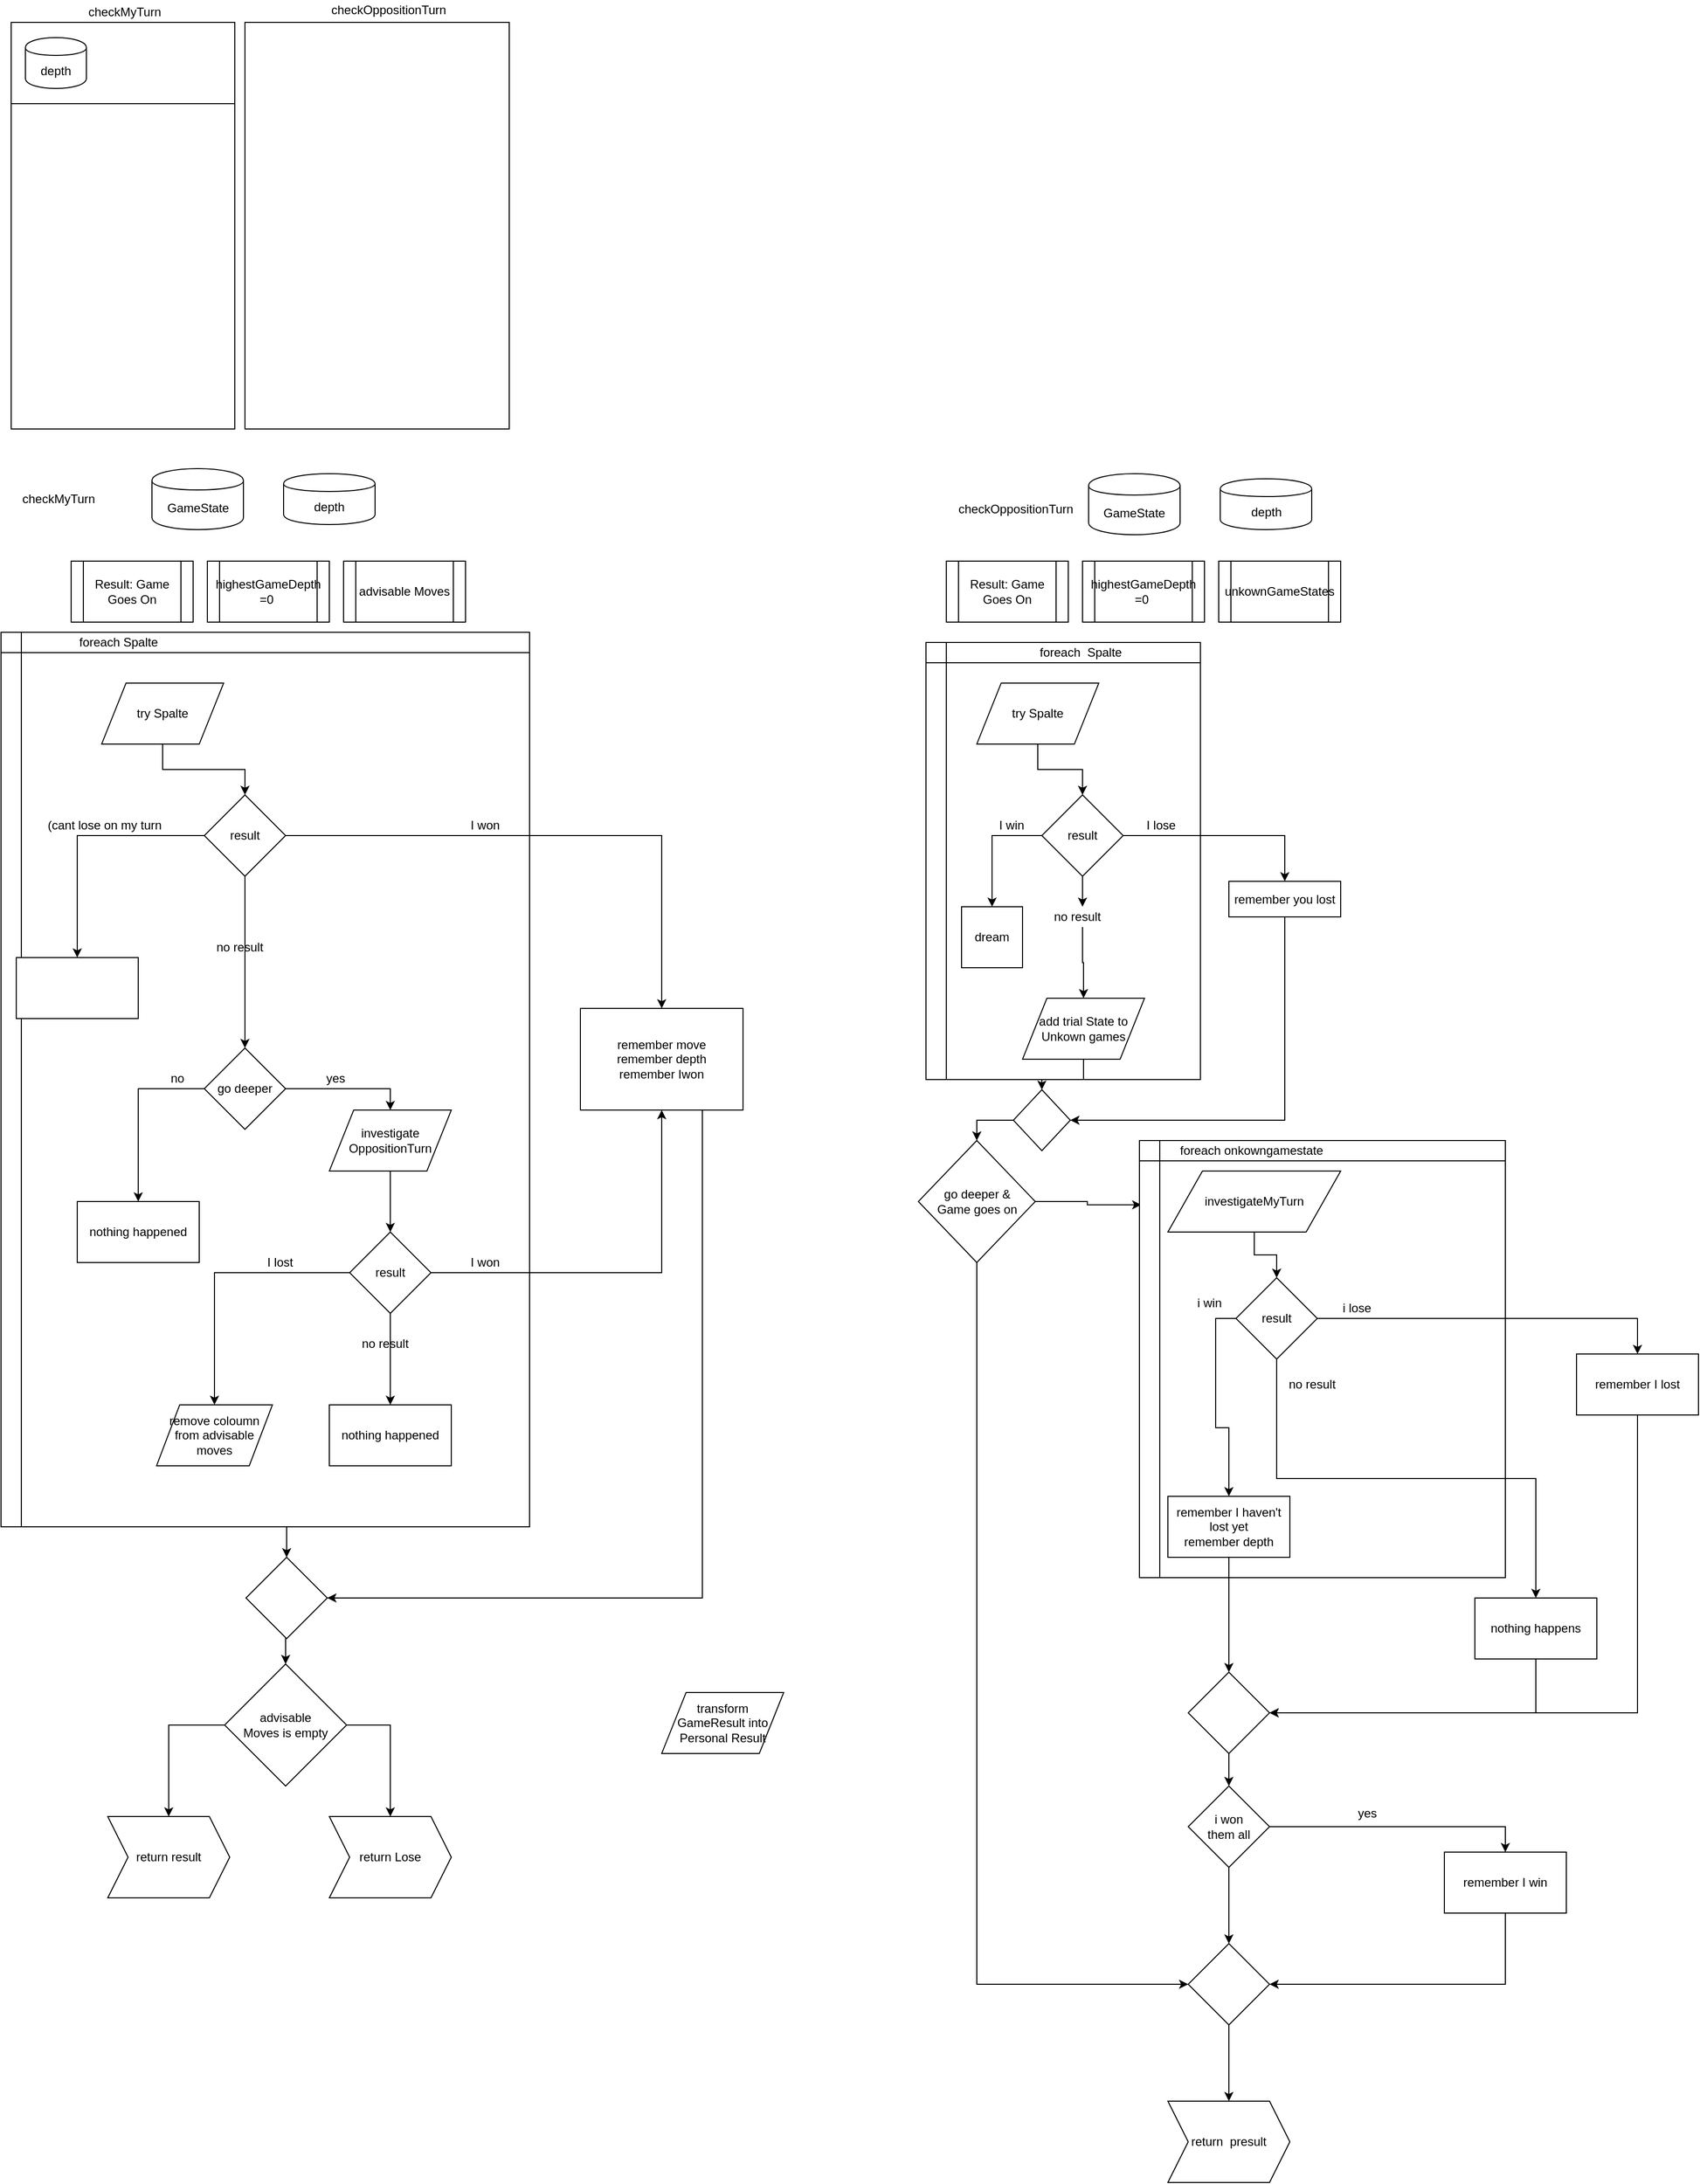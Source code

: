 <mxfile version="11.2.5" type="device" pages="1"><diagram id="gShisZ5ifkWp7L27cDCV" name="Page-1"><mxGraphModel dx="2117" dy="992" grid="1" gridSize="10" guides="1" tooltips="1" connect="1" arrows="1" fold="1" page="1" pageScale="1" pageWidth="827" pageHeight="1169" math="0" shadow="0"><root><mxCell id="0"/><mxCell id="1" parent="0"/><mxCell id="Svdsui_09YcRV4RlgcYX-1" value="" style="rounded=0;whiteSpace=wrap;html=1;" vertex="1" parent="1"><mxGeometry x="30" y="80" width="220" height="400" as="geometry"/></mxCell><mxCell id="Svdsui_09YcRV4RlgcYX-6" value="" style="rounded=0;whiteSpace=wrap;html=1;" vertex="1" parent="1"><mxGeometry x="30" y="80" width="220" height="80" as="geometry"/></mxCell><mxCell id="Svdsui_09YcRV4RlgcYX-2" value="" style="rounded=0;whiteSpace=wrap;html=1;" vertex="1" parent="1"><mxGeometry x="260" y="80" width="260" height="400" as="geometry"/></mxCell><mxCell id="Svdsui_09YcRV4RlgcYX-3" value="checkMyTurn" style="text;html=1;resizable=0;points=[];autosize=1;align=left;verticalAlign=top;spacingTop=-4;" vertex="1" parent="1"><mxGeometry x="104" y="60" width="90" height="20" as="geometry"/></mxCell><mxCell id="Svdsui_09YcRV4RlgcYX-4" value="checkOppositionTurn" style="text;html=1;resizable=0;points=[];autosize=1;align=left;verticalAlign=top;spacingTop=-4;" vertex="1" parent="1"><mxGeometry x="343" y="58" width="130" height="20" as="geometry"/></mxCell><mxCell id="Svdsui_09YcRV4RlgcYX-5" value="depth" style="shape=cylinder;whiteSpace=wrap;html=1;boundedLbl=1;backgroundOutline=1;" vertex="1" parent="1"><mxGeometry x="44" y="95" width="60" height="50" as="geometry"/></mxCell><mxCell id="Svdsui_09YcRV4RlgcYX-7" value="checkOppositionTurn" style="text;html=1;resizable=0;points=[];autosize=1;align=left;verticalAlign=top;spacingTop=-4;" vertex="1" parent="1"><mxGeometry x="960" y="549" width="130" height="20" as="geometry"/></mxCell><mxCell id="Svdsui_09YcRV4RlgcYX-56" style="edgeStyle=orthogonalEdgeStyle;rounded=0;orthogonalLoop=1;jettySize=auto;html=1;exitX=0.5;exitY=1;exitDx=0;exitDy=0;entryX=0.5;entryY=0;entryDx=0;entryDy=0;" edge="1" parent="1" source="Svdsui_09YcRV4RlgcYX-8" target="Svdsui_09YcRV4RlgcYX-55"><mxGeometry relative="1" as="geometry"/></mxCell><mxCell id="Svdsui_09YcRV4RlgcYX-8" value="" style="shape=internalStorage;whiteSpace=wrap;html=1;backgroundOutline=1;" vertex="1" parent="1"><mxGeometry x="20" y="680" width="520" height="880" as="geometry"/></mxCell><mxCell id="Svdsui_09YcRV4RlgcYX-9" value="foreach Spalte" style="text;html=1;resizable=0;points=[];autosize=1;align=left;verticalAlign=top;spacingTop=-4;" vertex="1" parent="1"><mxGeometry x="95" y="680" width="90" height="20" as="geometry"/></mxCell><mxCell id="Svdsui_09YcRV4RlgcYX-11" value="GameState" style="shape=cylinder;whiteSpace=wrap;html=1;boundedLbl=1;backgroundOutline=1;" vertex="1" parent="1"><mxGeometry x="168.5" y="519" width="90" height="60" as="geometry"/></mxCell><mxCell id="Svdsui_09YcRV4RlgcYX-12" value="depth" style="shape=cylinder;whiteSpace=wrap;html=1;boundedLbl=1;backgroundOutline=1;" vertex="1" parent="1"><mxGeometry x="298" y="524" width="90" height="50" as="geometry"/></mxCell><mxCell id="Svdsui_09YcRV4RlgcYX-24" style="edgeStyle=orthogonalEdgeStyle;rounded=0;orthogonalLoop=1;jettySize=auto;html=1;exitX=0.5;exitY=1;exitDx=0;exitDy=0;entryX=0.5;entryY=0;entryDx=0;entryDy=0;" edge="1" parent="1" source="Svdsui_09YcRV4RlgcYX-13" target="Svdsui_09YcRV4RlgcYX-14"><mxGeometry relative="1" as="geometry"/></mxCell><mxCell id="Svdsui_09YcRV4RlgcYX-13" value="try Spalte" style="shape=parallelogram;perimeter=parallelogramPerimeter;whiteSpace=wrap;html=1;" vertex="1" parent="1"><mxGeometry x="119" y="730" width="120" height="60" as="geometry"/></mxCell><mxCell id="Svdsui_09YcRV4RlgcYX-16" style="edgeStyle=orthogonalEdgeStyle;rounded=0;orthogonalLoop=1;jettySize=auto;html=1;exitX=1;exitY=0.5;exitDx=0;exitDy=0;" edge="1" parent="1" source="Svdsui_09YcRV4RlgcYX-14" target="Svdsui_09YcRV4RlgcYX-15"><mxGeometry relative="1" as="geometry"/></mxCell><mxCell id="Svdsui_09YcRV4RlgcYX-20" style="edgeStyle=orthogonalEdgeStyle;rounded=0;orthogonalLoop=1;jettySize=auto;html=1;exitX=0;exitY=0.5;exitDx=0;exitDy=0;" edge="1" parent="1" source="Svdsui_09YcRV4RlgcYX-14" target="Svdsui_09YcRV4RlgcYX-19"><mxGeometry relative="1" as="geometry"/></mxCell><mxCell id="Svdsui_09YcRV4RlgcYX-22" style="edgeStyle=orthogonalEdgeStyle;rounded=0;orthogonalLoop=1;jettySize=auto;html=1;exitX=0.5;exitY=1;exitDx=0;exitDy=0;" edge="1" parent="1" source="Svdsui_09YcRV4RlgcYX-14" target="Svdsui_09YcRV4RlgcYX-25"><mxGeometry relative="1" as="geometry"><mxPoint x="260" y="1090" as="targetPoint"/></mxGeometry></mxCell><mxCell id="Svdsui_09YcRV4RlgcYX-14" value="result" style="rhombus;whiteSpace=wrap;html=1;" vertex="1" parent="1"><mxGeometry x="220" y="840" width="80" height="80" as="geometry"/></mxCell><mxCell id="Svdsui_09YcRV4RlgcYX-57" style="edgeStyle=orthogonalEdgeStyle;rounded=0;orthogonalLoop=1;jettySize=auto;html=1;exitX=0.75;exitY=1;exitDx=0;exitDy=0;entryX=1;entryY=0.5;entryDx=0;entryDy=0;" edge="1" parent="1" source="Svdsui_09YcRV4RlgcYX-15" target="Svdsui_09YcRV4RlgcYX-55"><mxGeometry relative="1" as="geometry"/></mxCell><mxCell id="Svdsui_09YcRV4RlgcYX-15" value="remember move&lt;br&gt;remember depth&lt;br&gt;remember Iwon" style="rounded=0;whiteSpace=wrap;html=1;" vertex="1" parent="1"><mxGeometry x="590" y="1050" width="160" height="100" as="geometry"/></mxCell><mxCell id="Svdsui_09YcRV4RlgcYX-17" value="I won" style="text;html=1;resizable=0;points=[];autosize=1;align=left;verticalAlign=top;spacingTop=-4;" vertex="1" parent="1"><mxGeometry x="480" y="860" width="40" height="20" as="geometry"/></mxCell><mxCell id="Svdsui_09YcRV4RlgcYX-19" value="" style="rounded=0;whiteSpace=wrap;html=1;" vertex="1" parent="1"><mxGeometry x="35" y="1000" width="120" height="60" as="geometry"/></mxCell><mxCell id="Svdsui_09YcRV4RlgcYX-21" value="(cant lose on my turn" style="text;html=1;resizable=0;points=[];autosize=1;align=left;verticalAlign=top;spacingTop=-4;" vertex="1" parent="1"><mxGeometry x="64" y="860" width="130" height="20" as="geometry"/></mxCell><mxCell id="Svdsui_09YcRV4RlgcYX-23" value="no result" style="text;html=1;resizable=0;points=[];autosize=1;align=left;verticalAlign=top;spacingTop=-4;" vertex="1" parent="1"><mxGeometry x="230" y="980" width="60" height="20" as="geometry"/></mxCell><mxCell id="Svdsui_09YcRV4RlgcYX-29" style="edgeStyle=orthogonalEdgeStyle;rounded=0;orthogonalLoop=1;jettySize=auto;html=1;exitX=0;exitY=0.5;exitDx=0;exitDy=0;entryX=0.5;entryY=0;entryDx=0;entryDy=0;" edge="1" parent="1" source="Svdsui_09YcRV4RlgcYX-25" target="Svdsui_09YcRV4RlgcYX-28"><mxGeometry relative="1" as="geometry"/></mxCell><mxCell id="Svdsui_09YcRV4RlgcYX-31" style="edgeStyle=orthogonalEdgeStyle;rounded=0;orthogonalLoop=1;jettySize=auto;html=1;exitX=1;exitY=0.5;exitDx=0;exitDy=0;entryX=0.5;entryY=0;entryDx=0;entryDy=0;" edge="1" parent="1" source="Svdsui_09YcRV4RlgcYX-25" target="Svdsui_09YcRV4RlgcYX-30"><mxGeometry relative="1" as="geometry"/></mxCell><mxCell id="Svdsui_09YcRV4RlgcYX-25" value="go deeper" style="rhombus;whiteSpace=wrap;html=1;" vertex="1" parent="1"><mxGeometry x="220" y="1089" width="80" height="80" as="geometry"/></mxCell><mxCell id="Svdsui_09YcRV4RlgcYX-27" value="no" style="text;html=1;resizable=0;points=[];autosize=1;align=left;verticalAlign=top;spacingTop=-4;" vertex="1" parent="1"><mxGeometry x="185" y="1109" width="30" height="20" as="geometry"/></mxCell><mxCell id="Svdsui_09YcRV4RlgcYX-28" value="nothing happened" style="rounded=0;whiteSpace=wrap;html=1;" vertex="1" parent="1"><mxGeometry x="95" y="1240" width="120" height="60" as="geometry"/></mxCell><mxCell id="Svdsui_09YcRV4RlgcYX-34" style="edgeStyle=orthogonalEdgeStyle;rounded=0;orthogonalLoop=1;jettySize=auto;html=1;exitX=0.5;exitY=1;exitDx=0;exitDy=0;entryX=0.5;entryY=0;entryDx=0;entryDy=0;" edge="1" parent="1" source="Svdsui_09YcRV4RlgcYX-30" target="Svdsui_09YcRV4RlgcYX-33"><mxGeometry relative="1" as="geometry"/></mxCell><mxCell id="Svdsui_09YcRV4RlgcYX-30" value="investigate OppositionTurn" style="shape=parallelogram;perimeter=parallelogramPerimeter;whiteSpace=wrap;html=1;" vertex="1" parent="1"><mxGeometry x="343" y="1150" width="120" height="60" as="geometry"/></mxCell><mxCell id="Svdsui_09YcRV4RlgcYX-32" value="yes" style="text;html=1;resizable=0;points=[];autosize=1;align=left;verticalAlign=top;spacingTop=-4;" vertex="1" parent="1"><mxGeometry x="338" y="1109" width="30" height="20" as="geometry"/></mxCell><mxCell id="Svdsui_09YcRV4RlgcYX-35" style="edgeStyle=orthogonalEdgeStyle;rounded=0;orthogonalLoop=1;jettySize=auto;html=1;exitX=1;exitY=0.5;exitDx=0;exitDy=0;entryX=0.5;entryY=1;entryDx=0;entryDy=0;" edge="1" parent="1" source="Svdsui_09YcRV4RlgcYX-33" target="Svdsui_09YcRV4RlgcYX-15"><mxGeometry relative="1" as="geometry"/></mxCell><mxCell id="Svdsui_09YcRV4RlgcYX-39" style="edgeStyle=orthogonalEdgeStyle;rounded=0;orthogonalLoop=1;jettySize=auto;html=1;exitX=0;exitY=0.5;exitDx=0;exitDy=0;" edge="1" parent="1" source="Svdsui_09YcRV4RlgcYX-33" target="Svdsui_09YcRV4RlgcYX-38"><mxGeometry relative="1" as="geometry"/></mxCell><mxCell id="Svdsui_09YcRV4RlgcYX-43" style="edgeStyle=orthogonalEdgeStyle;rounded=0;orthogonalLoop=1;jettySize=auto;html=1;exitX=0.5;exitY=1;exitDx=0;exitDy=0;entryX=0.5;entryY=0;entryDx=0;entryDy=0;" edge="1" parent="1" source="Svdsui_09YcRV4RlgcYX-33" target="Svdsui_09YcRV4RlgcYX-42"><mxGeometry relative="1" as="geometry"/></mxCell><mxCell id="Svdsui_09YcRV4RlgcYX-33" value="result" style="rhombus;whiteSpace=wrap;html=1;" vertex="1" parent="1"><mxGeometry x="363" y="1270" width="80" height="80" as="geometry"/></mxCell><mxCell id="Svdsui_09YcRV4RlgcYX-36" value="I won" style="text;html=1;resizable=0;points=[];autosize=1;align=left;verticalAlign=top;spacingTop=-4;" vertex="1" parent="1"><mxGeometry x="480" y="1290" width="40" height="20" as="geometry"/></mxCell><mxCell id="Svdsui_09YcRV4RlgcYX-38" value="remove coloumn from advisable moves" style="shape=parallelogram;perimeter=parallelogramPerimeter;whiteSpace=wrap;html=1;" vertex="1" parent="1"><mxGeometry x="173" y="1440" width="114" height="60" as="geometry"/></mxCell><mxCell id="Svdsui_09YcRV4RlgcYX-40" value="I lost" style="text;html=1;resizable=0;points=[];autosize=1;align=left;verticalAlign=top;spacingTop=-4;" vertex="1" parent="1"><mxGeometry x="280" y="1290" width="40" height="20" as="geometry"/></mxCell><mxCell id="Svdsui_09YcRV4RlgcYX-42" value="nothing happened" style="rounded=0;whiteSpace=wrap;html=1;" vertex="1" parent="1"><mxGeometry x="343" y="1440" width="120" height="60" as="geometry"/></mxCell><mxCell id="Svdsui_09YcRV4RlgcYX-44" value="no result" style="text;html=1;resizable=0;points=[];autosize=1;align=left;verticalAlign=top;spacingTop=-4;" vertex="1" parent="1"><mxGeometry x="373" y="1370" width="60" height="20" as="geometry"/></mxCell><mxCell id="Svdsui_09YcRV4RlgcYX-46" value="transform GameResult into&lt;br&gt;Personal Result" style="shape=parallelogram;perimeter=parallelogramPerimeter;whiteSpace=wrap;html=1;" vertex="1" parent="1"><mxGeometry x="670" y="1723" width="120" height="60" as="geometry"/></mxCell><mxCell id="Svdsui_09YcRV4RlgcYX-47" value="Result: Game Goes On" style="shape=process;whiteSpace=wrap;html=1;backgroundOutline=1;" vertex="1" parent="1"><mxGeometry x="89" y="610" width="120" height="60" as="geometry"/></mxCell><mxCell id="Svdsui_09YcRV4RlgcYX-48" value="advisable Moves" style="shape=process;whiteSpace=wrap;html=1;backgroundOutline=1;" vertex="1" parent="1"><mxGeometry x="357" y="610" width="120" height="60" as="geometry"/></mxCell><mxCell id="Svdsui_09YcRV4RlgcYX-49" value="highestGameDepth =0&amp;nbsp;" style="shape=process;whiteSpace=wrap;html=1;backgroundOutline=1;" vertex="1" parent="1"><mxGeometry x="223" y="610" width="120" height="60" as="geometry"/></mxCell><mxCell id="Svdsui_09YcRV4RlgcYX-53" style="edgeStyle=orthogonalEdgeStyle;rounded=0;orthogonalLoop=1;jettySize=auto;html=1;exitX=1;exitY=0.5;exitDx=0;exitDy=0;entryX=0.5;entryY=0;entryDx=0;entryDy=0;" edge="1" parent="1" source="Svdsui_09YcRV4RlgcYX-50" target="Svdsui_09YcRV4RlgcYX-52"><mxGeometry relative="1" as="geometry"/></mxCell><mxCell id="Svdsui_09YcRV4RlgcYX-54" style="edgeStyle=orthogonalEdgeStyle;rounded=0;orthogonalLoop=1;jettySize=auto;html=1;exitX=0;exitY=0.5;exitDx=0;exitDy=0;" edge="1" parent="1" source="Svdsui_09YcRV4RlgcYX-50" target="Svdsui_09YcRV4RlgcYX-51"><mxGeometry relative="1" as="geometry"/></mxCell><mxCell id="Svdsui_09YcRV4RlgcYX-50" value="advisable&lt;br&gt;Moves is empty" style="rhombus;whiteSpace=wrap;html=1;" vertex="1" parent="1"><mxGeometry x="240" y="1695" width="120" height="120" as="geometry"/></mxCell><mxCell id="Svdsui_09YcRV4RlgcYX-51" value="return result" style="shape=step;perimeter=stepPerimeter;whiteSpace=wrap;html=1;fixedSize=1;" vertex="1" parent="1"><mxGeometry x="125" y="1845" width="120" height="80" as="geometry"/></mxCell><mxCell id="Svdsui_09YcRV4RlgcYX-52" value="return Lose" style="shape=step;perimeter=stepPerimeter;whiteSpace=wrap;html=1;fixedSize=1;" vertex="1" parent="1"><mxGeometry x="343" y="1845" width="120" height="80" as="geometry"/></mxCell><mxCell id="Svdsui_09YcRV4RlgcYX-58" style="edgeStyle=orthogonalEdgeStyle;rounded=0;orthogonalLoop=1;jettySize=auto;html=1;exitX=0.5;exitY=1;exitDx=0;exitDy=0;entryX=0.5;entryY=0;entryDx=0;entryDy=0;" edge="1" parent="1" source="Svdsui_09YcRV4RlgcYX-55" target="Svdsui_09YcRV4RlgcYX-50"><mxGeometry relative="1" as="geometry"/></mxCell><mxCell id="Svdsui_09YcRV4RlgcYX-55" value="" style="rhombus;whiteSpace=wrap;html=1;" vertex="1" parent="1"><mxGeometry x="261" y="1590" width="80" height="80" as="geometry"/></mxCell><mxCell id="Svdsui_09YcRV4RlgcYX-59" value="checkMyTurn" style="text;html=1;resizable=0;points=[];autosize=1;align=left;verticalAlign=top;spacingTop=-4;" vertex="1" parent="1"><mxGeometry x="39" y="539" width="90" height="20" as="geometry"/></mxCell><mxCell id="Svdsui_09YcRV4RlgcYX-60" value="GameState" style="shape=cylinder;whiteSpace=wrap;html=1;boundedLbl=1;backgroundOutline=1;" vertex="1" parent="1"><mxGeometry x="1090" y="524" width="90" height="60" as="geometry"/></mxCell><mxCell id="Svdsui_09YcRV4RlgcYX-61" value="depth" style="shape=cylinder;whiteSpace=wrap;html=1;boundedLbl=1;backgroundOutline=1;" vertex="1" parent="1"><mxGeometry x="1219.5" y="529" width="90" height="50" as="geometry"/></mxCell><mxCell id="Svdsui_09YcRV4RlgcYX-62" value="Result: Game Goes On" style="shape=process;whiteSpace=wrap;html=1;backgroundOutline=1;" vertex="1" parent="1"><mxGeometry x="950" y="610" width="120" height="60" as="geometry"/></mxCell><mxCell id="Svdsui_09YcRV4RlgcYX-63" value="unkownGameStates" style="shape=process;whiteSpace=wrap;html=1;backgroundOutline=1;" vertex="1" parent="1"><mxGeometry x="1218" y="610" width="120" height="60" as="geometry"/></mxCell><mxCell id="Svdsui_09YcRV4RlgcYX-64" value="highestGameDepth =0&amp;nbsp;" style="shape=process;whiteSpace=wrap;html=1;backgroundOutline=1;" vertex="1" parent="1"><mxGeometry x="1084" y="610" width="120" height="60" as="geometry"/></mxCell><mxCell id="Svdsui_09YcRV4RlgcYX-65" value="" style="shape=internalStorage;whiteSpace=wrap;html=1;backgroundOutline=1;" vertex="1" parent="1"><mxGeometry x="930" y="690" width="270" height="430" as="geometry"/></mxCell><mxCell id="Svdsui_09YcRV4RlgcYX-66" value="foreach&amp;nbsp; Spalte" style="text;html=1;resizable=0;points=[];autosize=1;align=left;verticalAlign=top;spacingTop=-4;" vertex="1" parent="1"><mxGeometry x="1040" y="690" width="100" height="20" as="geometry"/></mxCell><mxCell id="Svdsui_09YcRV4RlgcYX-69" style="edgeStyle=orthogonalEdgeStyle;rounded=0;orthogonalLoop=1;jettySize=auto;html=1;exitX=0.5;exitY=1;exitDx=0;exitDy=0;entryX=0.5;entryY=0;entryDx=0;entryDy=0;" edge="1" parent="1" source="Svdsui_09YcRV4RlgcYX-67" target="Svdsui_09YcRV4RlgcYX-68"><mxGeometry relative="1" as="geometry"/></mxCell><mxCell id="Svdsui_09YcRV4RlgcYX-67" value="try Spalte" style="shape=parallelogram;perimeter=parallelogramPerimeter;whiteSpace=wrap;html=1;" vertex="1" parent="1"><mxGeometry x="980" y="730" width="120" height="60" as="geometry"/></mxCell><mxCell id="Svdsui_09YcRV4RlgcYX-71" style="edgeStyle=orthogonalEdgeStyle;rounded=0;orthogonalLoop=1;jettySize=auto;html=1;exitX=0.5;exitY=1;exitDx=0;exitDy=0;entryX=0.5;entryY=0;entryDx=0;entryDy=0;" edge="1" parent="1" source="Svdsui_09YcRV4RlgcYX-72" target="Svdsui_09YcRV4RlgcYX-70"><mxGeometry relative="1" as="geometry"/></mxCell><mxCell id="Svdsui_09YcRV4RlgcYX-75" style="edgeStyle=orthogonalEdgeStyle;rounded=0;orthogonalLoop=1;jettySize=auto;html=1;exitX=0;exitY=0.5;exitDx=0;exitDy=0;entryX=0.5;entryY=0;entryDx=0;entryDy=0;" edge="1" parent="1" source="Svdsui_09YcRV4RlgcYX-68" target="Svdsui_09YcRV4RlgcYX-74"><mxGeometry relative="1" as="geometry"/></mxCell><mxCell id="Svdsui_09YcRV4RlgcYX-78" style="edgeStyle=orthogonalEdgeStyle;rounded=0;orthogonalLoop=1;jettySize=auto;html=1;exitX=1;exitY=0.5;exitDx=0;exitDy=0;entryX=0.5;entryY=0;entryDx=0;entryDy=0;" edge="1" parent="1" source="Svdsui_09YcRV4RlgcYX-68" target="Svdsui_09YcRV4RlgcYX-77"><mxGeometry relative="1" as="geometry"/></mxCell><mxCell id="Svdsui_09YcRV4RlgcYX-68" value="result" style="rhombus;whiteSpace=wrap;html=1;" vertex="1" parent="1"><mxGeometry x="1044" y="840" width="80" height="80" as="geometry"/></mxCell><mxCell id="Svdsui_09YcRV4RlgcYX-106" style="edgeStyle=orthogonalEdgeStyle;rounded=0;orthogonalLoop=1;jettySize=auto;html=1;exitX=0.5;exitY=1;exitDx=0;exitDy=0;entryX=0.5;entryY=0;entryDx=0;entryDy=0;" edge="1" parent="1" source="Svdsui_09YcRV4RlgcYX-70" target="Svdsui_09YcRV4RlgcYX-105"><mxGeometry relative="1" as="geometry"/></mxCell><mxCell id="Svdsui_09YcRV4RlgcYX-70" value="add trial State to Unkown games" style="shape=parallelogram;perimeter=parallelogramPerimeter;whiteSpace=wrap;html=1;" vertex="1" parent="1"><mxGeometry x="1025" y="1040" width="120" height="60" as="geometry"/></mxCell><mxCell id="Svdsui_09YcRV4RlgcYX-72" value="no result" style="text;html=1;resizable=0;points=[];autosize=1;align=left;verticalAlign=top;spacingTop=-4;" vertex="1" parent="1"><mxGeometry x="1054" y="950" width="60" height="20" as="geometry"/></mxCell><mxCell id="Svdsui_09YcRV4RlgcYX-73" style="edgeStyle=orthogonalEdgeStyle;rounded=0;orthogonalLoop=1;jettySize=auto;html=1;exitX=0.5;exitY=1;exitDx=0;exitDy=0;entryX=0.5;entryY=0;entryDx=0;entryDy=0;" edge="1" parent="1" source="Svdsui_09YcRV4RlgcYX-68" target="Svdsui_09YcRV4RlgcYX-72"><mxGeometry relative="1" as="geometry"><mxPoint x="1083.667" y="919.667" as="sourcePoint"/><mxPoint x="1085.333" y="1039.667" as="targetPoint"/></mxGeometry></mxCell><mxCell id="Svdsui_09YcRV4RlgcYX-74" value="dream" style="whiteSpace=wrap;html=1;aspect=fixed;" vertex="1" parent="1"><mxGeometry x="965" y="950" width="60" height="60" as="geometry"/></mxCell><mxCell id="Svdsui_09YcRV4RlgcYX-76" value="I win" style="text;html=1;resizable=0;points=[];autosize=1;align=left;verticalAlign=top;spacingTop=-4;" vertex="1" parent="1"><mxGeometry x="1000" y="860" width="40" height="20" as="geometry"/></mxCell><mxCell id="Svdsui_09YcRV4RlgcYX-107" style="edgeStyle=orthogonalEdgeStyle;rounded=0;orthogonalLoop=1;jettySize=auto;html=1;exitX=0.5;exitY=1;exitDx=0;exitDy=0;entryX=1;entryY=0.5;entryDx=0;entryDy=0;" edge="1" parent="1" source="Svdsui_09YcRV4RlgcYX-77" target="Svdsui_09YcRV4RlgcYX-105"><mxGeometry relative="1" as="geometry"/></mxCell><mxCell id="Svdsui_09YcRV4RlgcYX-77" value="remember you lost" style="rounded=0;whiteSpace=wrap;html=1;" vertex="1" parent="1"><mxGeometry x="1228" y="925" width="110" height="35" as="geometry"/></mxCell><mxCell id="Svdsui_09YcRV4RlgcYX-79" value="I lose" style="text;html=1;resizable=0;points=[];autosize=1;align=left;verticalAlign=top;spacingTop=-4;" vertex="1" parent="1"><mxGeometry x="1145" y="860" width="40" height="20" as="geometry"/></mxCell><mxCell id="Svdsui_09YcRV4RlgcYX-82" style="edgeStyle=orthogonalEdgeStyle;rounded=0;orthogonalLoop=1;jettySize=auto;html=1;exitX=1;exitY=0.5;exitDx=0;exitDy=0;entryX=0.005;entryY=0.147;entryDx=0;entryDy=0;entryPerimeter=0;" edge="1" parent="1" source="Svdsui_09YcRV4RlgcYX-80" target="Svdsui_09YcRV4RlgcYX-81"><mxGeometry relative="1" as="geometry"/></mxCell><mxCell id="Svdsui_09YcRV4RlgcYX-115" style="edgeStyle=orthogonalEdgeStyle;rounded=0;orthogonalLoop=1;jettySize=auto;html=1;exitX=0.5;exitY=1;exitDx=0;exitDy=0;entryX=0;entryY=0.5;entryDx=0;entryDy=0;" edge="1" parent="1" source="Svdsui_09YcRV4RlgcYX-80" target="Svdsui_09YcRV4RlgcYX-112"><mxGeometry relative="1" as="geometry"/></mxCell><mxCell id="Svdsui_09YcRV4RlgcYX-80" value="go deeper &amp;amp; &lt;br&gt;Game goes on" style="rhombus;whiteSpace=wrap;html=1;" vertex="1" parent="1"><mxGeometry x="922.5" y="1180" width="115" height="120" as="geometry"/></mxCell><mxCell id="Svdsui_09YcRV4RlgcYX-81" value="" style="shape=internalStorage;whiteSpace=wrap;html=1;backgroundOutline=1;" vertex="1" parent="1"><mxGeometry x="1140" y="1180" width="360" height="430" as="geometry"/></mxCell><mxCell id="Svdsui_09YcRV4RlgcYX-83" value="foreach onkowngamestate" style="text;html=1;resizable=0;points=[];autosize=1;align=left;verticalAlign=top;spacingTop=-4;" vertex="1" parent="1"><mxGeometry x="1178" y="1180" width="160" height="20" as="geometry"/></mxCell><mxCell id="Svdsui_09YcRV4RlgcYX-86" style="edgeStyle=orthogonalEdgeStyle;rounded=0;orthogonalLoop=1;jettySize=auto;html=1;exitX=0.5;exitY=1;exitDx=0;exitDy=0;entryX=0.5;entryY=0;entryDx=0;entryDy=0;" edge="1" parent="1" source="Svdsui_09YcRV4RlgcYX-84" target="Svdsui_09YcRV4RlgcYX-85"><mxGeometry relative="1" as="geometry"/></mxCell><mxCell id="Svdsui_09YcRV4RlgcYX-84" value="investigateMyTurn" style="shape=parallelogram;perimeter=parallelogramPerimeter;whiteSpace=wrap;html=1;" vertex="1" parent="1"><mxGeometry x="1168" y="1210" width="170" height="60" as="geometry"/></mxCell><mxCell id="Svdsui_09YcRV4RlgcYX-91" style="edgeStyle=orthogonalEdgeStyle;rounded=0;orthogonalLoop=1;jettySize=auto;html=1;exitX=0;exitY=0.5;exitDx=0;exitDy=0;entryX=0.5;entryY=0;entryDx=0;entryDy=0;" edge="1" parent="1" source="Svdsui_09YcRV4RlgcYX-85" target="Svdsui_09YcRV4RlgcYX-87"><mxGeometry relative="1" as="geometry"/></mxCell><mxCell id="Svdsui_09YcRV4RlgcYX-93" style="edgeStyle=orthogonalEdgeStyle;rounded=0;orthogonalLoop=1;jettySize=auto;html=1;exitX=1;exitY=0.5;exitDx=0;exitDy=0;entryX=0.5;entryY=0;entryDx=0;entryDy=0;" edge="1" parent="1" source="Svdsui_09YcRV4RlgcYX-85" target="Svdsui_09YcRV4RlgcYX-92"><mxGeometry relative="1" as="geometry"/></mxCell><mxCell id="Svdsui_09YcRV4RlgcYX-98" style="edgeStyle=orthogonalEdgeStyle;rounded=0;orthogonalLoop=1;jettySize=auto;html=1;exitX=0.5;exitY=1;exitDx=0;exitDy=0;entryX=0.5;entryY=0;entryDx=0;entryDy=0;" edge="1" parent="1" source="Svdsui_09YcRV4RlgcYX-85" target="Svdsui_09YcRV4RlgcYX-95"><mxGeometry relative="1" as="geometry"/></mxCell><mxCell id="Svdsui_09YcRV4RlgcYX-85" value="result" style="rhombus;whiteSpace=wrap;html=1;" vertex="1" parent="1"><mxGeometry x="1235" y="1315" width="80" height="80" as="geometry"/></mxCell><mxCell id="Svdsui_09YcRV4RlgcYX-100" style="edgeStyle=orthogonalEdgeStyle;rounded=0;orthogonalLoop=1;jettySize=auto;html=1;exitX=0.5;exitY=1;exitDx=0;exitDy=0;entryX=0.5;entryY=0;entryDx=0;entryDy=0;" edge="1" parent="1" source="Svdsui_09YcRV4RlgcYX-87" target="Svdsui_09YcRV4RlgcYX-99"><mxGeometry relative="1" as="geometry"/></mxCell><mxCell id="Svdsui_09YcRV4RlgcYX-87" value="remember I haven't lost yet&lt;br&gt;remember depth" style="rounded=0;whiteSpace=wrap;html=1;" vertex="1" parent="1"><mxGeometry x="1168" y="1530" width="120" height="60" as="geometry"/></mxCell><mxCell id="Svdsui_09YcRV4RlgcYX-89" value="i win" style="text;html=1;resizable=0;points=[];autosize=1;align=left;verticalAlign=top;spacingTop=-4;" vertex="1" parent="1"><mxGeometry x="1195" y="1330" width="40" height="20" as="geometry"/></mxCell><mxCell id="Svdsui_09YcRV4RlgcYX-102" style="edgeStyle=orthogonalEdgeStyle;rounded=0;orthogonalLoop=1;jettySize=auto;html=1;exitX=0.5;exitY=1;exitDx=0;exitDy=0;entryX=1;entryY=0.5;entryDx=0;entryDy=0;" edge="1" parent="1" source="Svdsui_09YcRV4RlgcYX-92" target="Svdsui_09YcRV4RlgcYX-99"><mxGeometry relative="1" as="geometry"/></mxCell><mxCell id="Svdsui_09YcRV4RlgcYX-92" value="remember I lost" style="rounded=0;whiteSpace=wrap;html=1;" vertex="1" parent="1"><mxGeometry x="1570" y="1390" width="120" height="60" as="geometry"/></mxCell><mxCell id="Svdsui_09YcRV4RlgcYX-94" value="i lose" style="text;html=1;resizable=0;points=[];autosize=1;align=left;verticalAlign=top;spacingTop=-4;" vertex="1" parent="1"><mxGeometry x="1338" y="1335" width="40" height="20" as="geometry"/></mxCell><mxCell id="Svdsui_09YcRV4RlgcYX-101" style="edgeStyle=orthogonalEdgeStyle;rounded=0;orthogonalLoop=1;jettySize=auto;html=1;exitX=0.5;exitY=1;exitDx=0;exitDy=0;entryX=1;entryY=0.5;entryDx=0;entryDy=0;" edge="1" parent="1" source="Svdsui_09YcRV4RlgcYX-95" target="Svdsui_09YcRV4RlgcYX-99"><mxGeometry relative="1" as="geometry"/></mxCell><mxCell id="Svdsui_09YcRV4RlgcYX-95" value="nothing happens" style="rounded=0;whiteSpace=wrap;html=1;" vertex="1" parent="1"><mxGeometry x="1470" y="1630" width="120" height="60" as="geometry"/></mxCell><mxCell id="Svdsui_09YcRV4RlgcYX-97" value="no result&lt;br&gt;" style="text;html=1;resizable=0;points=[];autosize=1;align=left;verticalAlign=top;spacingTop=-4;" vertex="1" parent="1"><mxGeometry x="1285" y="1410" width="60" height="20" as="geometry"/></mxCell><mxCell id="Svdsui_09YcRV4RlgcYX-104" style="edgeStyle=orthogonalEdgeStyle;rounded=0;orthogonalLoop=1;jettySize=auto;html=1;exitX=0.5;exitY=1;exitDx=0;exitDy=0;entryX=0.5;entryY=0;entryDx=0;entryDy=0;" edge="1" parent="1" source="Svdsui_09YcRV4RlgcYX-99" target="Svdsui_09YcRV4RlgcYX-103"><mxGeometry relative="1" as="geometry"><mxPoint x="1228.667" y="1809.667" as="targetPoint"/></mxGeometry></mxCell><mxCell id="Svdsui_09YcRV4RlgcYX-99" value="" style="rhombus;whiteSpace=wrap;html=1;" vertex="1" parent="1"><mxGeometry x="1188" y="1703" width="80" height="80" as="geometry"/></mxCell><mxCell id="Svdsui_09YcRV4RlgcYX-110" style="edgeStyle=orthogonalEdgeStyle;rounded=0;orthogonalLoop=1;jettySize=auto;html=1;exitX=1;exitY=0.5;exitDx=0;exitDy=0;entryX=0.5;entryY=0;entryDx=0;entryDy=0;" edge="1" parent="1" source="Svdsui_09YcRV4RlgcYX-103" target="Svdsui_09YcRV4RlgcYX-109"><mxGeometry relative="1" as="geometry"/></mxCell><mxCell id="Svdsui_09YcRV4RlgcYX-113" style="edgeStyle=orthogonalEdgeStyle;rounded=0;orthogonalLoop=1;jettySize=auto;html=1;exitX=0.5;exitY=1;exitDx=0;exitDy=0;entryX=0.5;entryY=0;entryDx=0;entryDy=0;" edge="1" parent="1" source="Svdsui_09YcRV4RlgcYX-103" target="Svdsui_09YcRV4RlgcYX-112"><mxGeometry relative="1" as="geometry"/></mxCell><mxCell id="Svdsui_09YcRV4RlgcYX-103" value="i won &lt;br&gt;them all" style="rhombus;whiteSpace=wrap;html=1;" vertex="1" parent="1"><mxGeometry x="1188" y="1815" width="80" height="80" as="geometry"/></mxCell><mxCell id="Svdsui_09YcRV4RlgcYX-108" style="edgeStyle=orthogonalEdgeStyle;rounded=0;orthogonalLoop=1;jettySize=auto;html=1;exitX=0;exitY=0.5;exitDx=0;exitDy=0;entryX=0.5;entryY=0;entryDx=0;entryDy=0;" edge="1" parent="1" source="Svdsui_09YcRV4RlgcYX-105" target="Svdsui_09YcRV4RlgcYX-80"><mxGeometry relative="1" as="geometry"/></mxCell><mxCell id="Svdsui_09YcRV4RlgcYX-105" value="" style="rhombus;whiteSpace=wrap;html=1;" vertex="1" parent="1"><mxGeometry x="1016" y="1130" width="56" height="60" as="geometry"/></mxCell><mxCell id="Svdsui_09YcRV4RlgcYX-114" style="edgeStyle=orthogonalEdgeStyle;rounded=0;orthogonalLoop=1;jettySize=auto;html=1;exitX=0.5;exitY=1;exitDx=0;exitDy=0;entryX=1;entryY=0.5;entryDx=0;entryDy=0;" edge="1" parent="1" source="Svdsui_09YcRV4RlgcYX-109" target="Svdsui_09YcRV4RlgcYX-112"><mxGeometry relative="1" as="geometry"/></mxCell><mxCell id="Svdsui_09YcRV4RlgcYX-109" value="remember I win" style="rounded=0;whiteSpace=wrap;html=1;" vertex="1" parent="1"><mxGeometry x="1440" y="1880" width="120" height="60" as="geometry"/></mxCell><mxCell id="Svdsui_09YcRV4RlgcYX-111" value="yes" style="text;html=1;resizable=0;points=[];autosize=1;align=left;verticalAlign=top;spacingTop=-4;" vertex="1" parent="1"><mxGeometry x="1353" y="1832" width="30" height="20" as="geometry"/></mxCell><mxCell id="Svdsui_09YcRV4RlgcYX-117" style="edgeStyle=orthogonalEdgeStyle;rounded=0;orthogonalLoop=1;jettySize=auto;html=1;exitX=0.5;exitY=1;exitDx=0;exitDy=0;entryX=0.5;entryY=0;entryDx=0;entryDy=0;" edge="1" parent="1" source="Svdsui_09YcRV4RlgcYX-112" target="Svdsui_09YcRV4RlgcYX-116"><mxGeometry relative="1" as="geometry"/></mxCell><mxCell id="Svdsui_09YcRV4RlgcYX-112" value="" style="rhombus;whiteSpace=wrap;html=1;" vertex="1" parent="1"><mxGeometry x="1188" y="1970" width="80" height="80" as="geometry"/></mxCell><mxCell id="Svdsui_09YcRV4RlgcYX-116" value="return&amp;nbsp; presult" style="shape=step;perimeter=stepPerimeter;whiteSpace=wrap;html=1;fixedSize=1;" vertex="1" parent="1"><mxGeometry x="1168" y="2125" width="120" height="80" as="geometry"/></mxCell></root></mxGraphModel></diagram></mxfile>